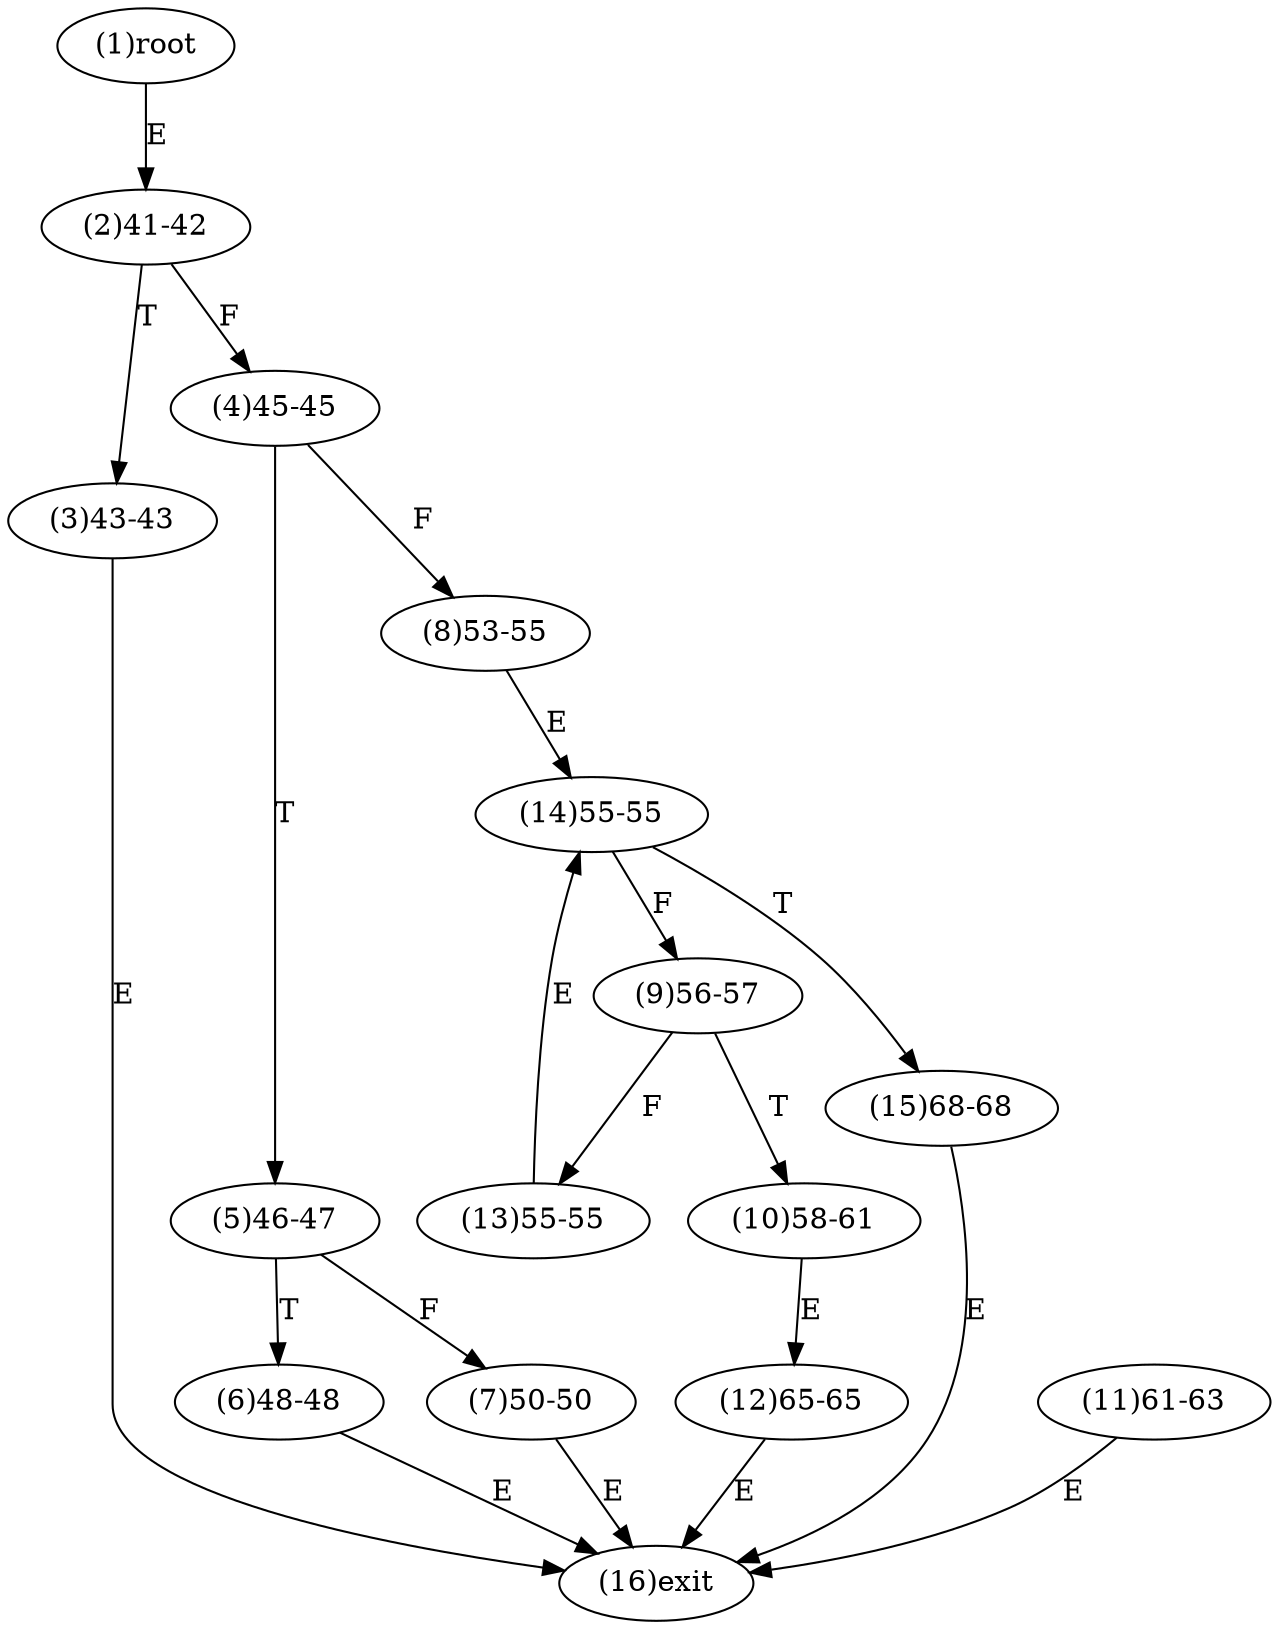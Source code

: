 digraph "" { 
1[ label="(1)root"];
2[ label="(2)41-42"];
3[ label="(3)43-43"];
4[ label="(4)45-45"];
5[ label="(5)46-47"];
6[ label="(6)48-48"];
7[ label="(7)50-50"];
8[ label="(8)53-55"];
9[ label="(9)56-57"];
10[ label="(10)58-61"];
11[ label="(11)61-63"];
12[ label="(12)65-65"];
13[ label="(13)55-55"];
14[ label="(14)55-55"];
15[ label="(15)68-68"];
16[ label="(16)exit"];
1->2[ label="E"];
2->4[ label="F"];
2->3[ label="T"];
3->16[ label="E"];
4->8[ label="F"];
4->5[ label="T"];
5->7[ label="F"];
5->6[ label="T"];
6->16[ label="E"];
7->16[ label="E"];
8->14[ label="E"];
9->13[ label="F"];
9->10[ label="T"];
10->12[ label="E"];
11->16[ label="E"];
12->16[ label="E"];
13->14[ label="E"];
14->9[ label="F"];
14->15[ label="T"];
15->16[ label="E"];
}